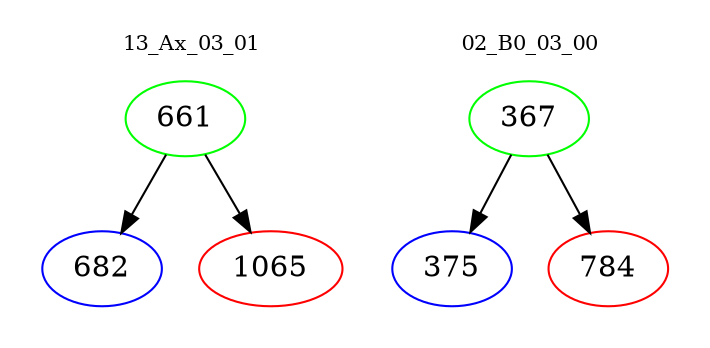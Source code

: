 digraph{
subgraph cluster_0 {
color = white
label = "13_Ax_03_01";
fontsize=10;
T0_661 [label="661", color="green"]
T0_661 -> T0_682 [color="black"]
T0_682 [label="682", color="blue"]
T0_661 -> T0_1065 [color="black"]
T0_1065 [label="1065", color="red"]
}
subgraph cluster_1 {
color = white
label = "02_B0_03_00";
fontsize=10;
T1_367 [label="367", color="green"]
T1_367 -> T1_375 [color="black"]
T1_375 [label="375", color="blue"]
T1_367 -> T1_784 [color="black"]
T1_784 [label="784", color="red"]
}
}

